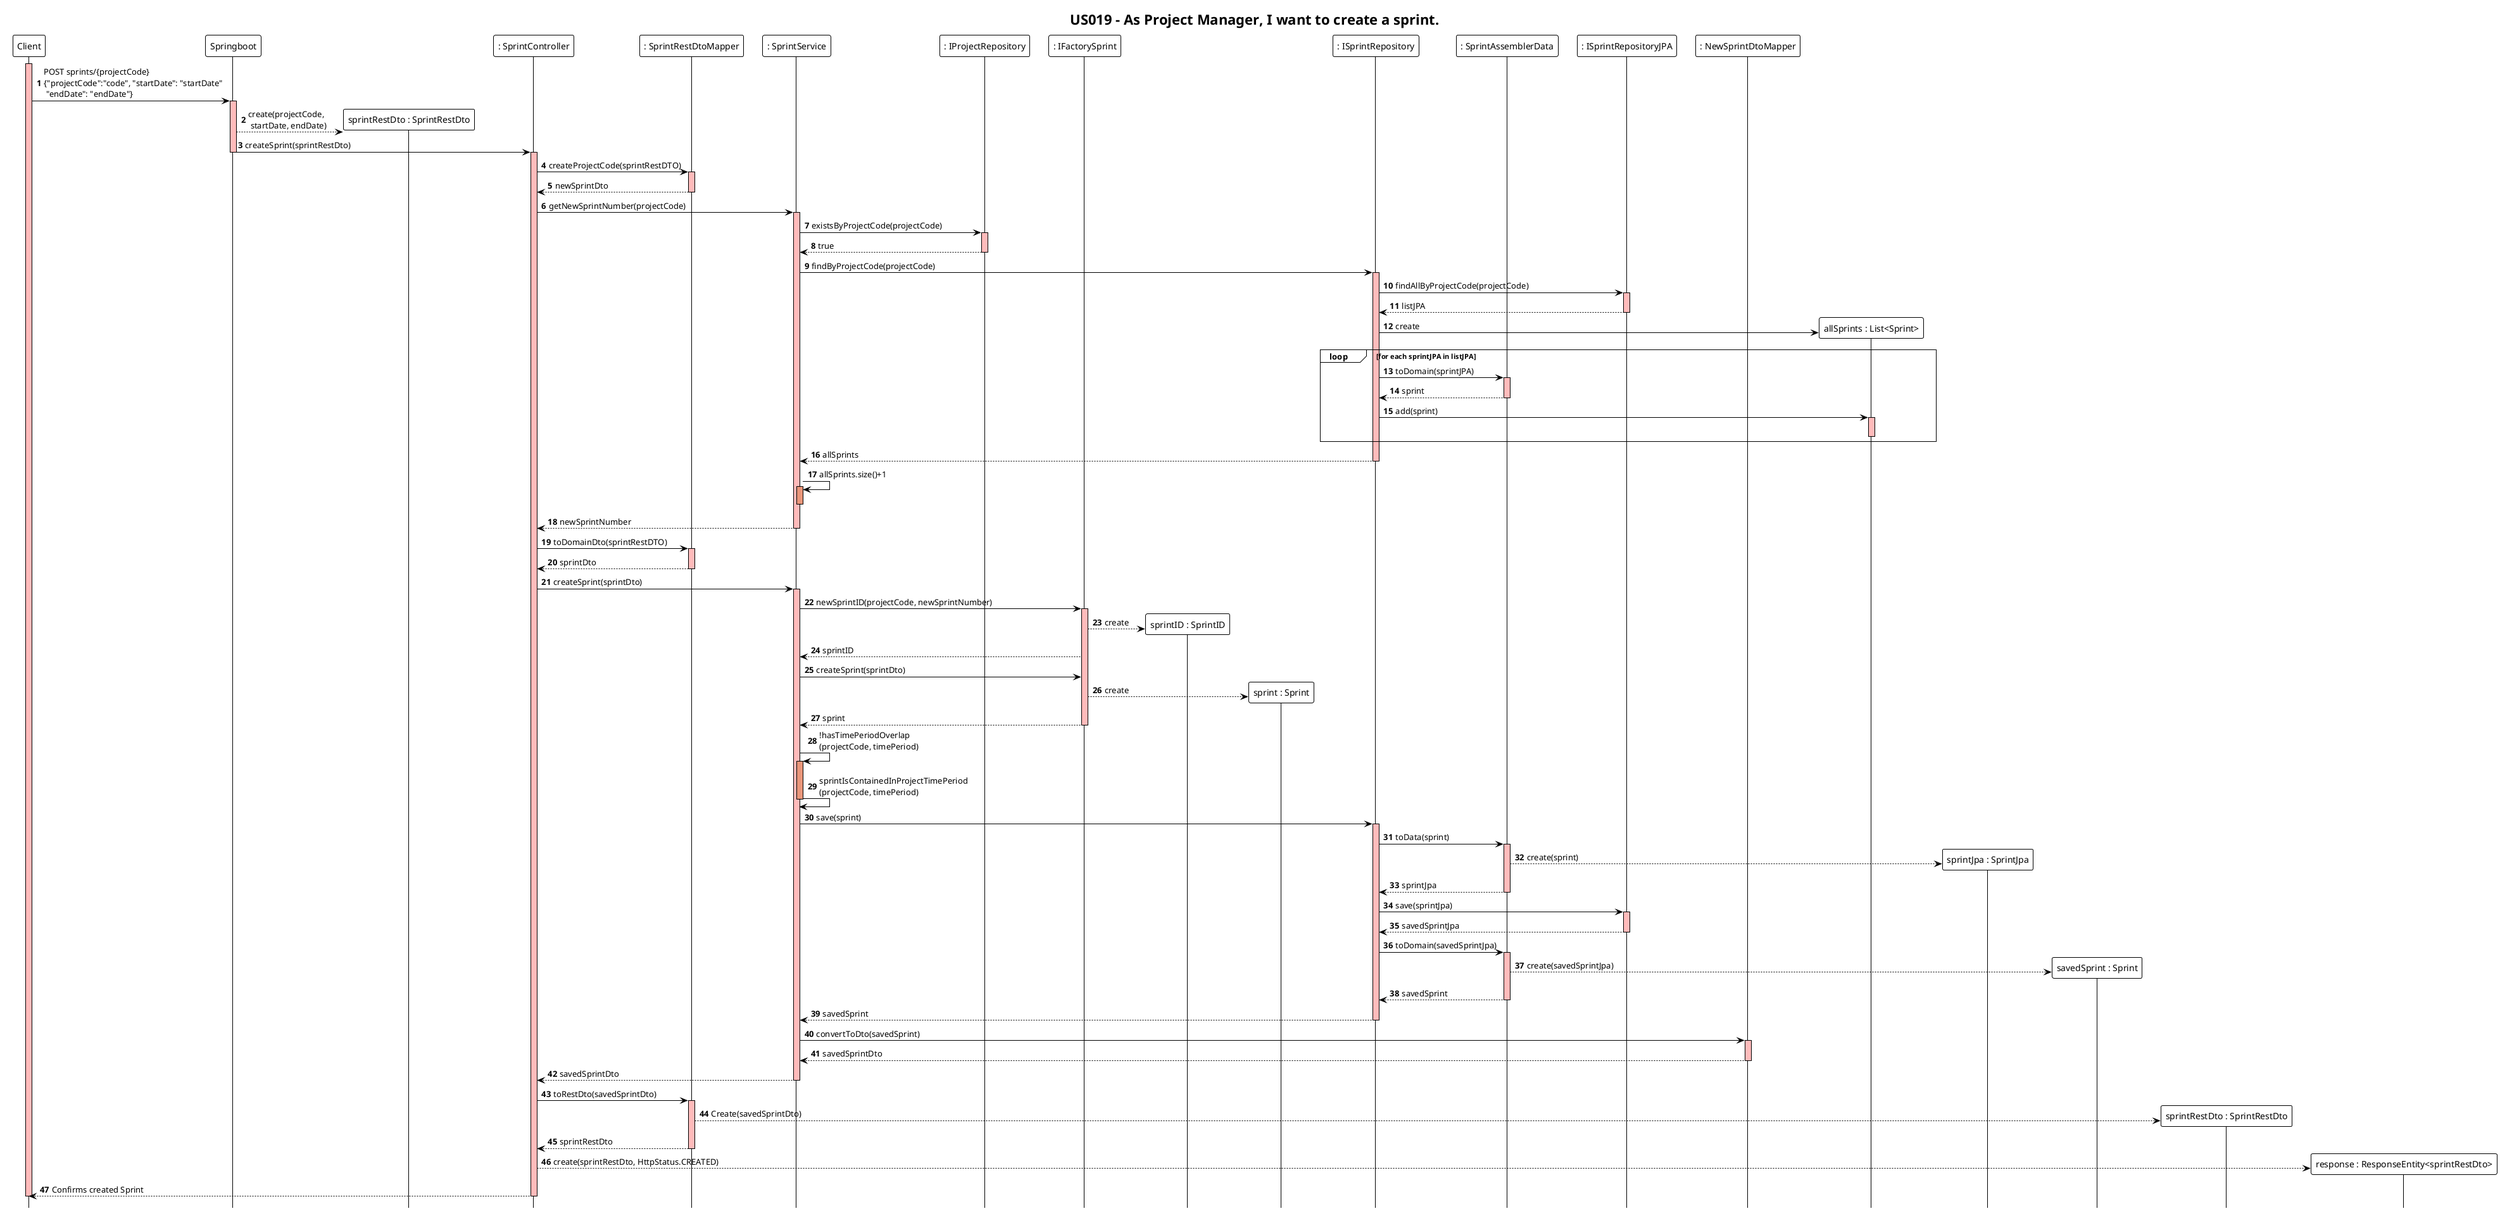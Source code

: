 @startuml
!theme plain
hide footbox
autonumber
skinparam sequence {
LifeLineBackgroundColor #FFBBBB
}
title "US019 - As Project Manager, I want to create a sprint."

participant Client
participant "Springboot"
participant "sprintRestDto : SprintRestDto" as restDto
participant ": SprintController" as Controller
participant ": SprintRestDtoMapper" as RestMapper
participant ": SprintService" as Service
participant ": IProjectRepository" as ProjectRepository
participant ": IFactorySprint" as Factory
participant "sprintID : SprintID" as SprintID
participant "sprint : Sprint" as Sprint
participant ": ISprintRepository" as Repository
participant ": SprintAssemblerData" as Assembler
participant ": ISprintRepositoryJPA" as RepositoryJPA
participant ": NewSprintDtoMapper" as NewMapper
participant "allSprints : List<Sprint>" as allSprints
participant "sprintJpa : SprintJpa" as SprintJpa
participant "savedSprint : Sprint" as savedSprint
participant "sprintRestDto : SprintRestDto" as sprintRestDto
participant "response : ResponseEntity<sprintRestDto>" as response

activate Client
Client ->  Springboot: POST sprints/{projectCode} \n{"projectCode":"code", "startDate": "startDate"\n "endDate": "endDate"}

activate Springboot
Springboot --> restDto **: create(projectCode,\n startDate, endDate)
Springboot -> Controller: createSprint(sprintRestDto)
deactivate Springboot
activate Controller

Controller -> RestMapper : createProjectCode(sprintRestDTO)
activate RestMapper
RestMapper --> Controller : newSprintDto

deactivate RestMapper

Controller -> Service : getNewSprintNumber(projectCode)
activate Service
Service -> ProjectRepository : existsByProjectCode(projectCode)
activate ProjectRepository
ProjectRepository --> Service : true
deactivate ProjectRepository
Service -> Repository: findByProjectCode(projectCode)
activate Repository

Repository -> RepositoryJPA : findAllByProjectCode(projectCode)
activate RepositoryJPA
RepositoryJPA --> Repository: listJPA
deactivate RepositoryJPA
Repository -> allSprints ** : create
loop for each sprintJPA in listJPA
Repository -> Assembler : toDomain(sprintJPA)
activate Assembler
Assembler --> Repository : sprint
deactivate Assembler
Repository -> allSprints : add(sprint)
activate allSprints
deactivate allSprints
end

Repository --> Service : allSprints
deactivate Repository

Service -> Service : allSprints.size()+1
activate Service #Darksalmon
deactivate Service
Service --> Controller : newSprintNumber
deactivate Service

Controller -> RestMapper : toDomainDto(sprintRestDTO)
activate RestMapper
RestMapper --> Controller : sprintDto

deactivate RestMapper

Controller -> Service : createSprint(sprintDto)
deactivate Repository
activate Service
Service -> Factory : newSprintID(projectCode, newSprintNumber)
activate Factory
Factory --> SprintID ** : create
Factory --> Service : sprintID
Service -> Factory: createSprint(sprintDto)


Factory --> Sprint ** : create
Factory --> Service : sprint
deactivate


Service -> Service : !hasTimePeriodOverlap\n(projectCode, timePeriod)
activate Service #Darksalmon
Service -> Service : sprintIsContainedInProjectTimePeriod\n(projectCode, timePeriod)
deactivate Service

Service -> Repository :save(sprint)
activate Repository



Repository -> Assembler : toData(sprint)
activate Assembler
Assembler --> SprintJpa ** :create(sprint)
Assembler --> Repository: sprintJpa
deactivate Assembler

Repository -> RepositoryJPA : save(sprintJpa)
activate RepositoryJPA
RepositoryJPA --> Repository : savedSprintJpa
deactivate RepositoryJPA
Repository -> Assembler : toDomain(savedSprintJpa)
activate Assembler
Assembler --> savedSprint ** :create(savedSprintJpa)
Assembler --> Repository : savedSprint
deactivate Assembler

Repository --> Service: savedSprint
deactivate Repository
Service -> NewMapper : convertToDto(savedSprint)
activate NewMapper
NewMapper --> Service : savedSprintDto
deactivate NewMapper

Service --> Controller: savedSprintDto
deactivate Service
Controller -> RestMapper :toRestDto(savedSprintDto)
activate RestMapper
RestMapper --> sprintRestDto ** :Create(savedSprintDto)
RestMapper --> Controller :sprintRestDto
deactivate RestMapper
Controller --> response ** : create(sprintRestDto, HttpStatus.CREATED)
Controller --> Client: Confirms created Sprint
deactivate Controller
deactivate Client
@enduml